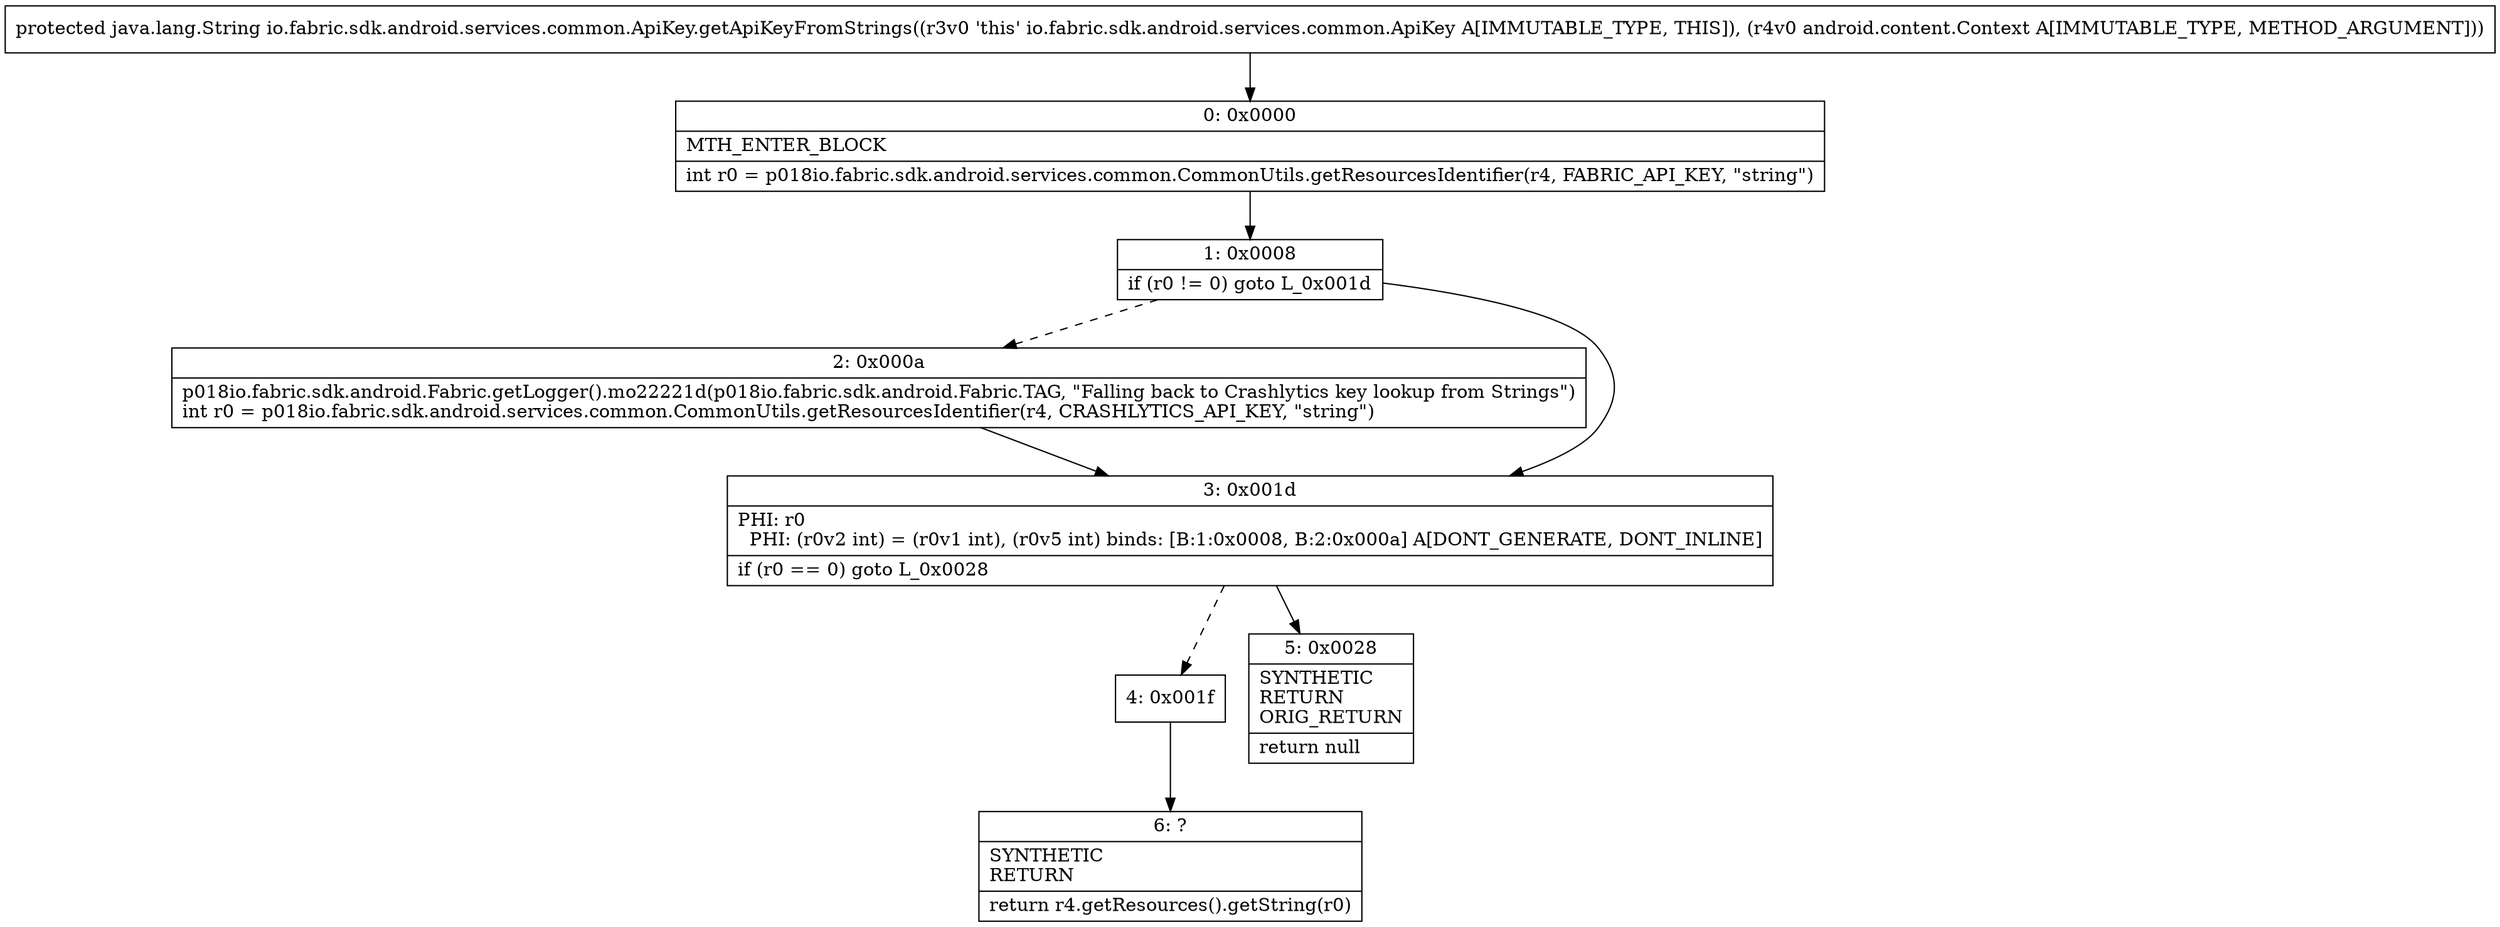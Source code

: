 digraph "CFG forio.fabric.sdk.android.services.common.ApiKey.getApiKeyFromStrings(Landroid\/content\/Context;)Ljava\/lang\/String;" {
Node_0 [shape=record,label="{0\:\ 0x0000|MTH_ENTER_BLOCK\l|int r0 = p018io.fabric.sdk.android.services.common.CommonUtils.getResourcesIdentifier(r4, FABRIC_API_KEY, \"string\")\l}"];
Node_1 [shape=record,label="{1\:\ 0x0008|if (r0 != 0) goto L_0x001d\l}"];
Node_2 [shape=record,label="{2\:\ 0x000a|p018io.fabric.sdk.android.Fabric.getLogger().mo22221d(p018io.fabric.sdk.android.Fabric.TAG, \"Falling back to Crashlytics key lookup from Strings\")\lint r0 = p018io.fabric.sdk.android.services.common.CommonUtils.getResourcesIdentifier(r4, CRASHLYTICS_API_KEY, \"string\")\l}"];
Node_3 [shape=record,label="{3\:\ 0x001d|PHI: r0 \l  PHI: (r0v2 int) = (r0v1 int), (r0v5 int) binds: [B:1:0x0008, B:2:0x000a] A[DONT_GENERATE, DONT_INLINE]\l|if (r0 == 0) goto L_0x0028\l}"];
Node_4 [shape=record,label="{4\:\ 0x001f}"];
Node_5 [shape=record,label="{5\:\ 0x0028|SYNTHETIC\lRETURN\lORIG_RETURN\l|return null\l}"];
Node_6 [shape=record,label="{6\:\ ?|SYNTHETIC\lRETURN\l|return r4.getResources().getString(r0)\l}"];
MethodNode[shape=record,label="{protected java.lang.String io.fabric.sdk.android.services.common.ApiKey.getApiKeyFromStrings((r3v0 'this' io.fabric.sdk.android.services.common.ApiKey A[IMMUTABLE_TYPE, THIS]), (r4v0 android.content.Context A[IMMUTABLE_TYPE, METHOD_ARGUMENT])) }"];
MethodNode -> Node_0;
Node_0 -> Node_1;
Node_1 -> Node_2[style=dashed];
Node_1 -> Node_3;
Node_2 -> Node_3;
Node_3 -> Node_4[style=dashed];
Node_3 -> Node_5;
Node_4 -> Node_6;
}

